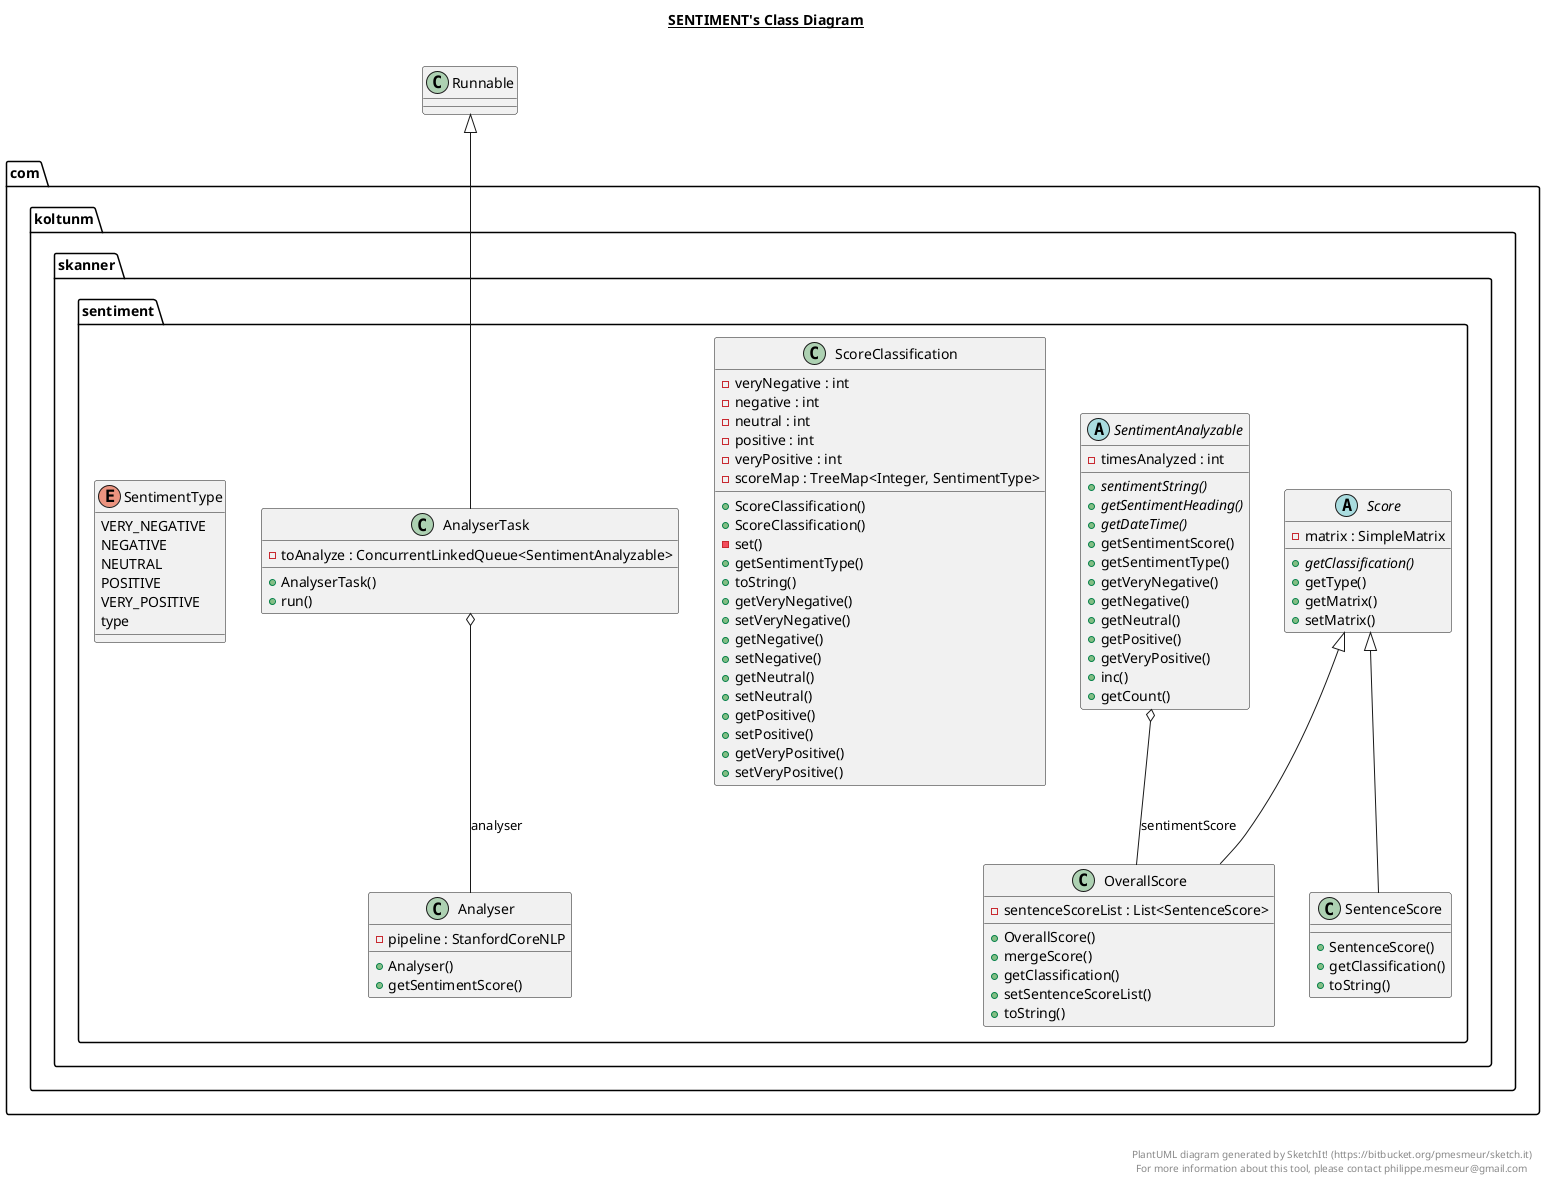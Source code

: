 @startuml

title __SENTIMENT's Class Diagram__\n

  package com.koltunm.skanner {
    package com.koltunm.skanner.sentiment {
      class Analyser {
          - pipeline : StanfordCoreNLP
          + Analyser()
          + getSentimentScore()
      }
    }
  }
  

  package com.koltunm.skanner {
    package com.koltunm.skanner.sentiment {
      class AnalyserTask {
          - toAnalyze : ConcurrentLinkedQueue<SentimentAnalyzable>
          + AnalyserTask()
          + run()
      }
    }
  }
  

  package com.koltunm.skanner {
    package com.koltunm.skanner.sentiment {
      class OverallScore {
          - sentenceScoreList : List<SentenceScore>
          + OverallScore()
          + mergeScore()
          + getClassification()
          + setSentenceScoreList()
          + toString()
      }
    }
  }
  

  package com.koltunm.skanner {
    package com.koltunm.skanner.sentiment {
      abstract class Score {
          - matrix : SimpleMatrix
          {abstract} + getClassification()
          + getType()
          + getMatrix()
          + setMatrix()
      }
    }
  }
  

  package com.koltunm.skanner {
    package com.koltunm.skanner.sentiment {
      class ScoreClassification {
          - veryNegative : int
          - negative : int
          - neutral : int
          - positive : int
          - veryPositive : int
          - scoreMap : TreeMap<Integer, SentimentType>
          + ScoreClassification()
          + ScoreClassification()
          - set()
          + getSentimentType()
          + toString()
          + getVeryNegative()
          + setVeryNegative()
          + getNegative()
          + setNegative()
          + getNeutral()
          + setNeutral()
          + getPositive()
          + setPositive()
          + getVeryPositive()
          + setVeryPositive()
      }
    }
  }
  

  package com.koltunm.skanner {
    package com.koltunm.skanner.sentiment {
      class SentenceScore {
          + SentenceScore()
          + getClassification()
          + toString()
      }
    }
  }
  

  package com.koltunm.skanner {
    package com.koltunm.skanner.sentiment {
      abstract class SentimentAnalyzable {
          - timesAnalyzed : int
          {abstract} + sentimentString()
          {abstract} + getSentimentHeading()
          {abstract} + getDateTime()
          + getSentimentScore()
          + getSentimentType()
          + getVeryNegative()
          + getNegative()
          + getNeutral()
          + getPositive()
          + getVeryPositive()
          + inc()
          + getCount()
      }
    }
  }
  

  package com.koltunm.skanner {
    package com.koltunm.skanner.sentiment {
      enum SentimentType {
        VERY_NEGATIVE
        NEGATIVE
        NEUTRAL
        POSITIVE
        VERY_POSITIVE
        type
      }
    }
  }
  

  AnalyserTask -up-|> Runnable
  AnalyserTask o-- Analyser : analyser
  OverallScore -up-|> Score
  SentenceScore -up-|> Score
  SentimentAnalyzable o-- OverallScore : sentimentScore


right footer


PlantUML diagram generated by SketchIt! (https://bitbucket.org/pmesmeur/sketch.it)
For more information about this tool, please contact philippe.mesmeur@gmail.com
endfooter

@enduml
